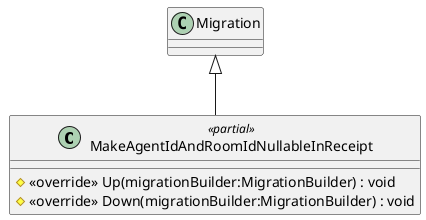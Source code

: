 @startuml
class MakeAgentIdAndRoomIdNullableInReceipt <<partial>> {
    # <<override>> Up(migrationBuilder:MigrationBuilder) : void
    # <<override>> Down(migrationBuilder:MigrationBuilder) : void
}
Migration <|-- MakeAgentIdAndRoomIdNullableInReceipt
@enduml
